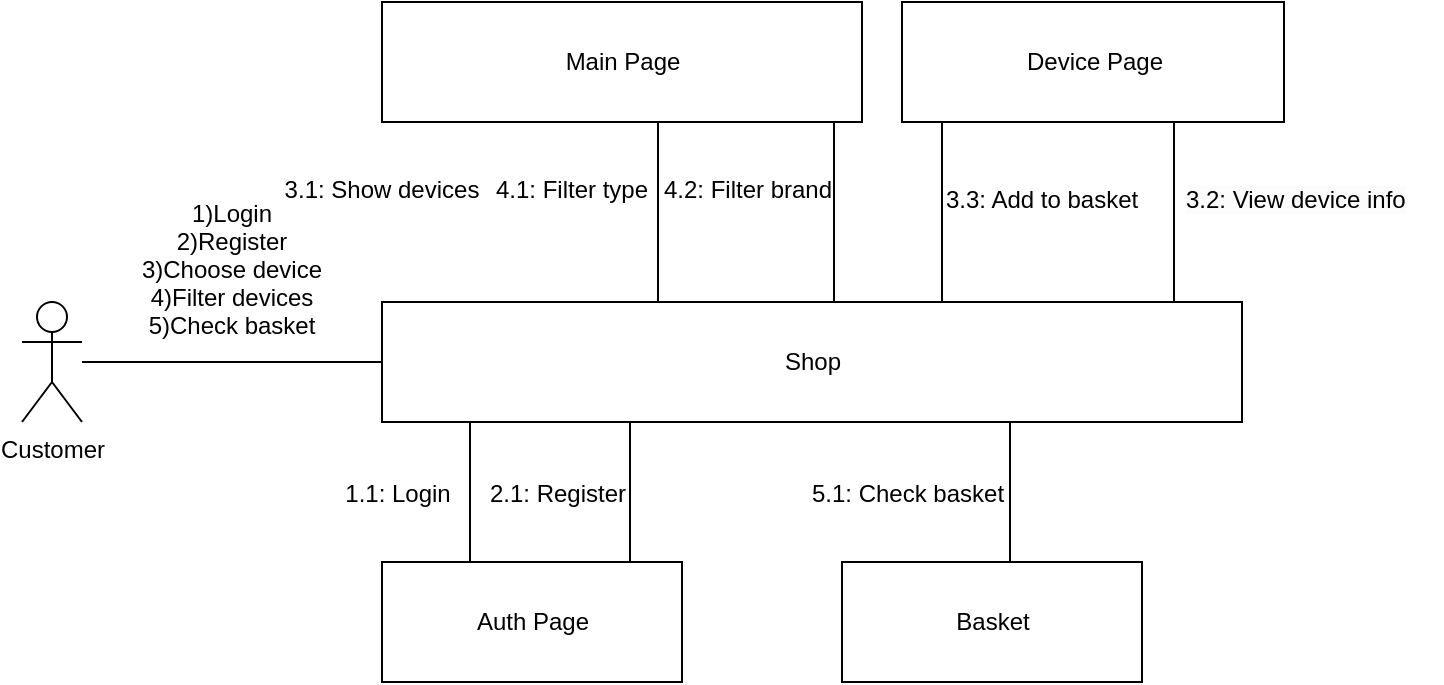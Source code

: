 <mxfile version="20.8.20" type="device"><diagram name="Страница 1" id="IRRgqoZF1QmQWP8saCGg"><mxGraphModel dx="1050" dy="573" grid="1" gridSize="10" guides="1" tooltips="1" connect="1" arrows="1" fold="1" page="1" pageScale="1" pageWidth="827" pageHeight="1169" math="0" shadow="0"><root><mxCell id="0"/><mxCell id="1" parent="0"/><mxCell id="dYMLgAurlrCoFqx1VO7y-1" value="Customer&lt;br&gt;" style="shape=umlActor;verticalLabelPosition=bottom;verticalAlign=top;html=1;outlineConnect=0;" vertex="1" parent="1"><mxGeometry x="100" y="230" width="30" height="60" as="geometry"/></mxCell><mxCell id="dYMLgAurlrCoFqx1VO7y-2" value="Shop" style="html=1;" vertex="1" parent="1"><mxGeometry x="280" y="230" width="430" height="60" as="geometry"/></mxCell><mxCell id="dYMLgAurlrCoFqx1VO7y-3" value="" style="line;strokeWidth=1;fillColor=none;align=left;verticalAlign=middle;spacingTop=-1;spacingLeft=3;spacingRight=3;rotatable=0;labelPosition=right;points=[];portConstraint=eastwest;strokeColor=inherit;" vertex="1" parent="1"><mxGeometry x="130" y="256" width="150" height="8" as="geometry"/></mxCell><mxCell id="dYMLgAurlrCoFqx1VO7y-4" value="1)Login&#10;2)Register&#10;3)Choose device&#10;4)Filter devices&#10;5)Check basket&#10;" style="text;align=center;fontStyle=0;verticalAlign=middle;spacingLeft=3;spacingRight=3;strokeColor=none;rotatable=0;points=[[0,0.5],[1,0.5]];portConstraint=eastwest;" vertex="1" parent="1"><mxGeometry x="140" y="170" width="130" height="100" as="geometry"/></mxCell><mxCell id="dYMLgAurlrCoFqx1VO7y-5" value="Main Page" style="html=1;" vertex="1" parent="1"><mxGeometry x="280" y="80" width="240" height="60" as="geometry"/></mxCell><mxCell id="dYMLgAurlrCoFqx1VO7y-7" value="3.1: Show devices" style="text;align=center;fontStyle=0;verticalAlign=middle;spacingLeft=3;spacingRight=3;strokeColor=none;rotatable=0;points=[[0,0.5],[1,0.5]];portConstraint=eastwest;" vertex="1" parent="1"><mxGeometry x="240" y="160" width="80" height="26" as="geometry"/></mxCell><mxCell id="dYMLgAurlrCoFqx1VO7y-8" value="" style="line;strokeWidth=1;fillColor=none;align=left;verticalAlign=middle;spacingTop=-1;spacingLeft=3;spacingRight=3;rotatable=0;labelPosition=right;points=[];portConstraint=eastwest;strokeColor=inherit;direction=south;" vertex="1" parent="1"><mxGeometry x="672" y="140" width="8" height="90" as="geometry"/></mxCell><mxCell id="dYMLgAurlrCoFqx1VO7y-9" value="Device Page" style="html=1;" vertex="1" parent="1"><mxGeometry x="540" y="80" width="191" height="60" as="geometry"/></mxCell><mxCell id="dYMLgAurlrCoFqx1VO7y-10" value="&lt;span style=&quot;color: rgb(0, 0, 0); font-family: Helvetica; font-size: 12px; font-style: normal; font-variant-ligatures: normal; font-variant-caps: normal; font-weight: 400; letter-spacing: normal; orphans: 2; text-align: center; text-indent: 0px; text-transform: none; widows: 2; word-spacing: 0px; -webkit-text-stroke-width: 0px; background-color: rgb(251, 251, 251); text-decoration-thickness: initial; text-decoration-style: initial; text-decoration-color: initial; float: none; display: inline !important;&quot;&gt;3.2: View device info&lt;/span&gt;" style="text;whiteSpace=wrap;html=1;" vertex="1" parent="1"><mxGeometry x="680" y="165" width="130" height="40" as="geometry"/></mxCell><mxCell id="dYMLgAurlrCoFqx1VO7y-11" value="Auth Page" style="html=1;" vertex="1" parent="1"><mxGeometry x="280" y="360" width="150" height="60" as="geometry"/></mxCell><mxCell id="dYMLgAurlrCoFqx1VO7y-12" value="" style="line;strokeWidth=1;fillColor=none;align=left;verticalAlign=middle;spacingTop=-1;spacingLeft=3;spacingRight=3;rotatable=0;labelPosition=right;points=[];portConstraint=eastwest;strokeColor=inherit;direction=south;" vertex="1" parent="1"><mxGeometry x="320" y="290" width="8" height="70" as="geometry"/></mxCell><mxCell id="dYMLgAurlrCoFqx1VO7y-13" value="" style="line;strokeWidth=1;fillColor=none;align=left;verticalAlign=middle;spacingTop=-1;spacingLeft=3;spacingRight=3;rotatable=0;labelPosition=right;points=[];portConstraint=eastwest;strokeColor=inherit;direction=south;" vertex="1" parent="1"><mxGeometry x="400" y="290" width="8" height="70" as="geometry"/></mxCell><mxCell id="dYMLgAurlrCoFqx1VO7y-14" value="1.1: Login" style="text;align=center;fontStyle=0;verticalAlign=middle;spacingLeft=3;spacingRight=3;strokeColor=none;rotatable=0;points=[[0,0.5],[1,0.5]];portConstraint=eastwest;" vertex="1" parent="1"><mxGeometry x="248" y="312" width="80" height="26" as="geometry"/></mxCell><mxCell id="dYMLgAurlrCoFqx1VO7y-15" value="2.1: Register" style="text;align=center;fontStyle=0;verticalAlign=middle;spacingLeft=3;spacingRight=3;strokeColor=none;rotatable=0;points=[[0,0.5],[1,0.5]];portConstraint=eastwest;" vertex="1" parent="1"><mxGeometry x="328" y="312" width="80" height="26" as="geometry"/></mxCell><mxCell id="dYMLgAurlrCoFqx1VO7y-16" value="" style="line;strokeWidth=1;fillColor=none;align=left;verticalAlign=middle;spacingTop=-1;spacingLeft=3;spacingRight=3;rotatable=0;labelPosition=right;points=[];portConstraint=eastwest;strokeColor=inherit;direction=south;" vertex="1" parent="1"><mxGeometry x="510" y="140" width="100" height="90" as="geometry"/></mxCell><mxCell id="dYMLgAurlrCoFqx1VO7y-17" value="&lt;div style=&quot;text-align: center;&quot;&gt;&lt;span style=&quot;background-color: initial;&quot;&gt;3.3: Add to basket&lt;/span&gt;&lt;/div&gt;" style="text;whiteSpace=wrap;html=1;" vertex="1" parent="1"><mxGeometry x="560" y="165" width="130" height="40" as="geometry"/></mxCell><mxCell id="dYMLgAurlrCoFqx1VO7y-18" value="" style="line;strokeWidth=1;fillColor=none;align=left;verticalAlign=middle;spacingTop=-1;spacingLeft=3;spacingRight=3;rotatable=0;labelPosition=right;points=[];portConstraint=eastwest;strokeColor=inherit;direction=south;" vertex="1" parent="1"><mxGeometry x="414" y="140" width="8" height="90" as="geometry"/></mxCell><mxCell id="dYMLgAurlrCoFqx1VO7y-19" value="" style="line;strokeWidth=1;fillColor=none;align=left;verticalAlign=middle;spacingTop=-1;spacingLeft=3;spacingRight=3;rotatable=0;labelPosition=right;points=[];portConstraint=eastwest;strokeColor=inherit;direction=south;" vertex="1" parent="1"><mxGeometry x="502" y="140" width="8" height="90" as="geometry"/></mxCell><mxCell id="dYMLgAurlrCoFqx1VO7y-20" value="4.2: Filter brand" style="text;align=center;fontStyle=0;verticalAlign=middle;spacingLeft=3;spacingRight=3;strokeColor=none;rotatable=0;points=[[0,0.5],[1,0.5]];portConstraint=eastwest;" vertex="1" parent="1"><mxGeometry x="430" y="160" width="66" height="26" as="geometry"/></mxCell><mxCell id="dYMLgAurlrCoFqx1VO7y-21" value="4.1: Filter type" style="text;align=center;fontStyle=0;verticalAlign=middle;spacingLeft=3;spacingRight=3;strokeColor=none;rotatable=0;points=[[0,0.5],[1,0.5]];portConstraint=eastwest;" vertex="1" parent="1"><mxGeometry x="342" y="160" width="66" height="26" as="geometry"/></mxCell><mxCell id="dYMLgAurlrCoFqx1VO7y-24" value="Basket" style="html=1;" vertex="1" parent="1"><mxGeometry x="510" y="360" width="150" height="60" as="geometry"/></mxCell><mxCell id="dYMLgAurlrCoFqx1VO7y-25" value="5.1: Check basket" style="text;align=center;fontStyle=0;verticalAlign=middle;spacingLeft=3;spacingRight=3;strokeColor=none;rotatable=0;points=[[0,0.5],[1,0.5]];portConstraint=eastwest;" vertex="1" parent="1"><mxGeometry x="510" y="312" width="66" height="26" as="geometry"/></mxCell><mxCell id="dYMLgAurlrCoFqx1VO7y-26" value="" style="line;strokeWidth=1;fillColor=none;align=left;verticalAlign=middle;spacingTop=-1;spacingLeft=3;spacingRight=3;rotatable=0;labelPosition=right;points=[];portConstraint=eastwest;strokeColor=inherit;direction=south;" vertex="1" parent="1"><mxGeometry x="590" y="290" width="8" height="70" as="geometry"/></mxCell></root></mxGraphModel></diagram></mxfile>